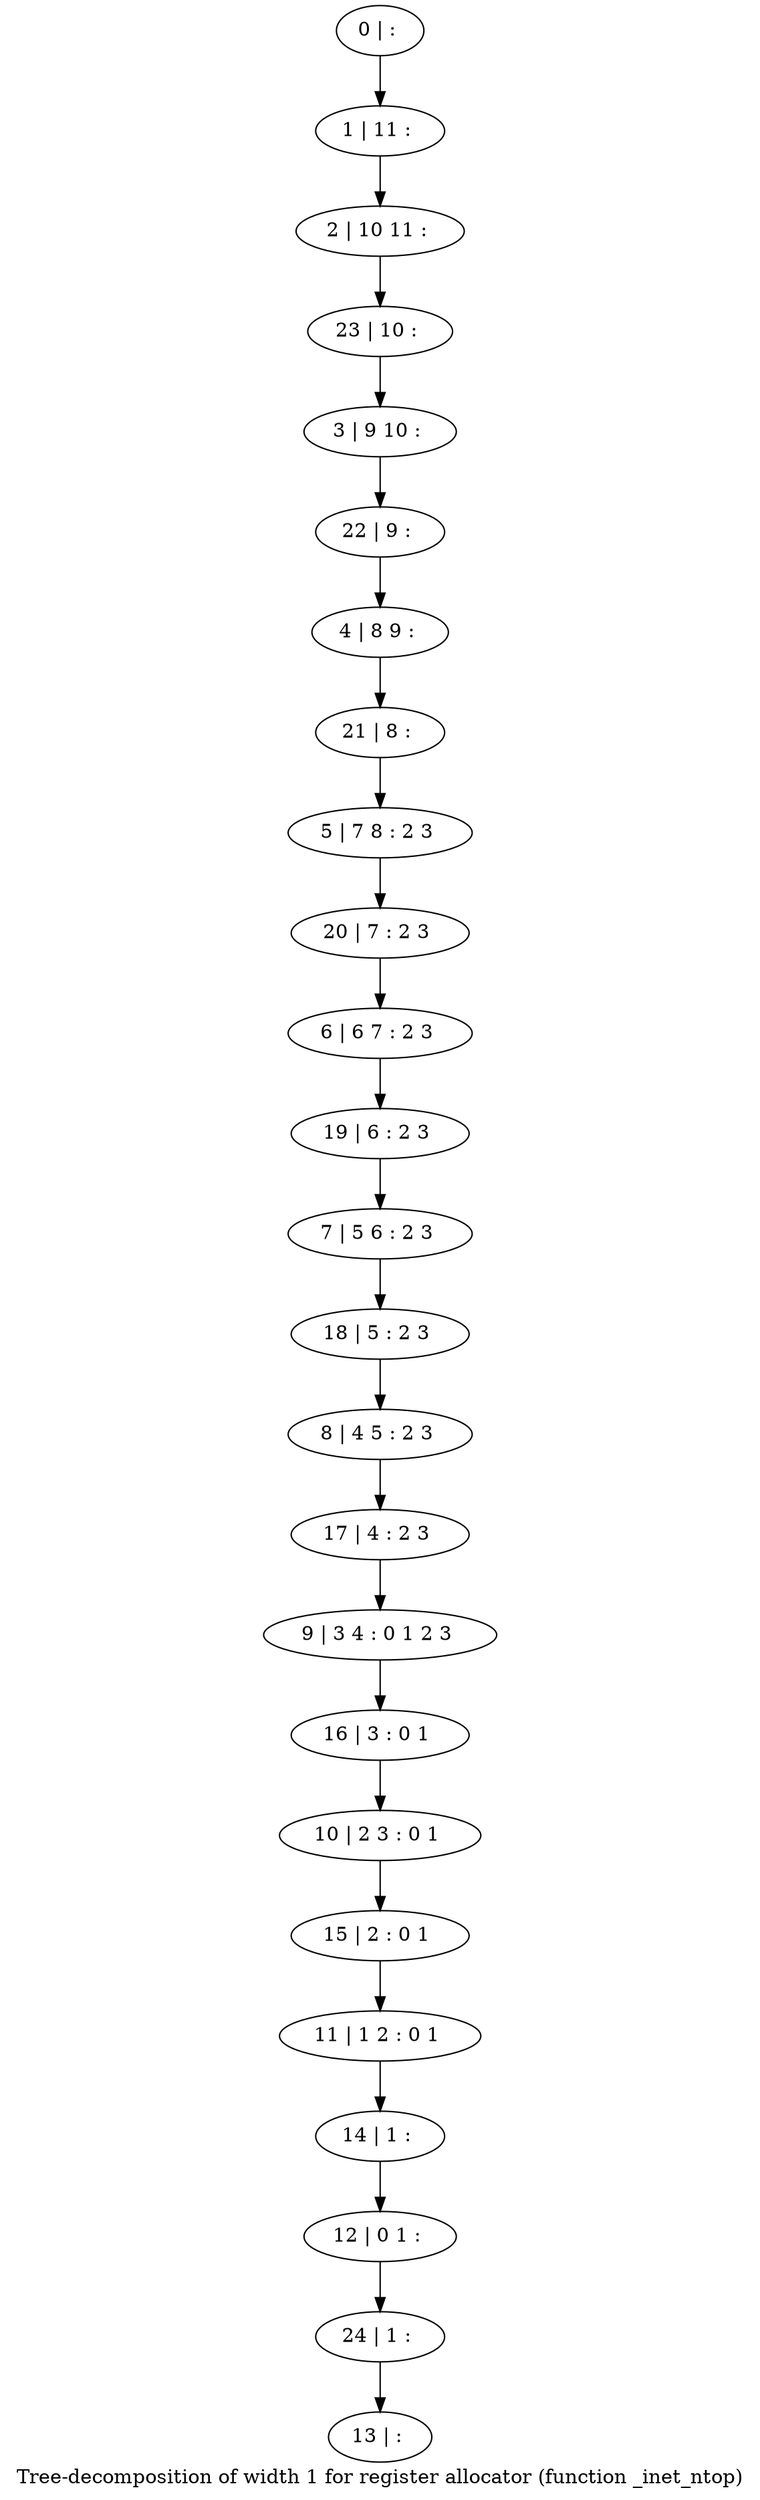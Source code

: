digraph G {
graph [label="Tree-decomposition of width 1 for register allocator (function _inet_ntop)"]
0[label="0 | : "];
1[label="1 | 11 : "];
2[label="2 | 10 11 : "];
3[label="3 | 9 10 : "];
4[label="4 | 8 9 : "];
5[label="5 | 7 8 : 2 3 "];
6[label="6 | 6 7 : 2 3 "];
7[label="7 | 5 6 : 2 3 "];
8[label="8 | 4 5 : 2 3 "];
9[label="9 | 3 4 : 0 1 2 3 "];
10[label="10 | 2 3 : 0 1 "];
11[label="11 | 1 2 : 0 1 "];
12[label="12 | 0 1 : "];
13[label="13 | : "];
14[label="14 | 1 : "];
15[label="15 | 2 : 0 1 "];
16[label="16 | 3 : 0 1 "];
17[label="17 | 4 : 2 3 "];
18[label="18 | 5 : 2 3 "];
19[label="19 | 6 : 2 3 "];
20[label="20 | 7 : 2 3 "];
21[label="21 | 8 : "];
22[label="22 | 9 : "];
23[label="23 | 10 : "];
24[label="24 | 1 : "];
0->1 ;
1->2 ;
14->12 ;
11->14 ;
15->11 ;
10->15 ;
16->10 ;
9->16 ;
17->9 ;
8->17 ;
18->8 ;
7->18 ;
19->7 ;
6->19 ;
20->6 ;
5->20 ;
21->5 ;
4->21 ;
22->4 ;
3->22 ;
23->3 ;
2->23 ;
24->13 ;
12->24 ;
}
